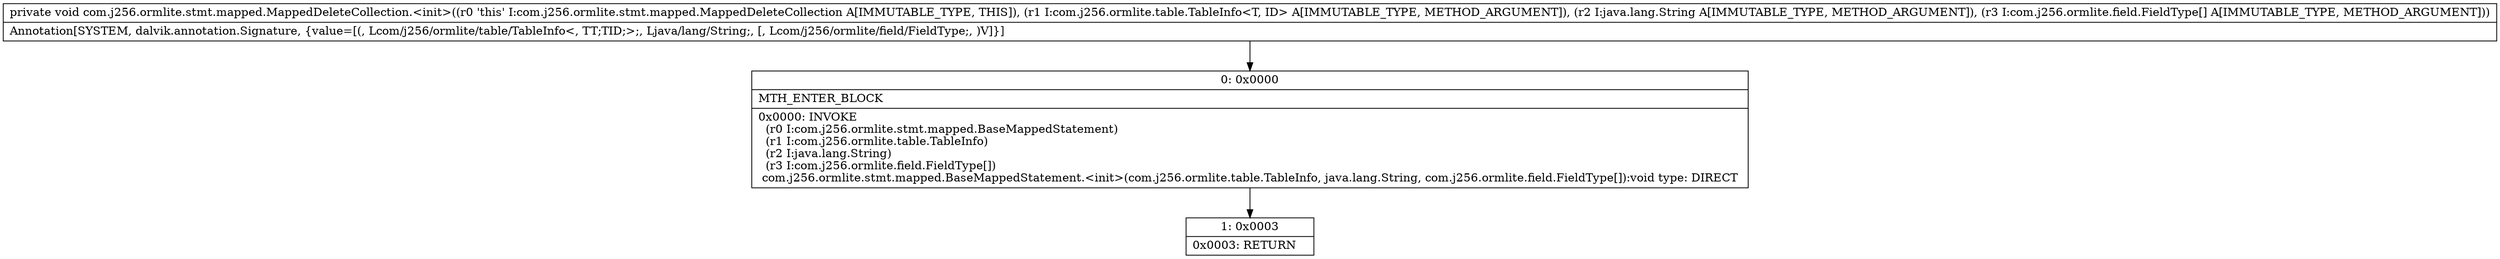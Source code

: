 digraph "CFG forcom.j256.ormlite.stmt.mapped.MappedDeleteCollection.\<init\>(Lcom\/j256\/ormlite\/table\/TableInfo;Ljava\/lang\/String;[Lcom\/j256\/ormlite\/field\/FieldType;)V" {
Node_0 [shape=record,label="{0\:\ 0x0000|MTH_ENTER_BLOCK\l|0x0000: INVOKE  \l  (r0 I:com.j256.ormlite.stmt.mapped.BaseMappedStatement)\l  (r1 I:com.j256.ormlite.table.TableInfo)\l  (r2 I:java.lang.String)\l  (r3 I:com.j256.ormlite.field.FieldType[])\l com.j256.ormlite.stmt.mapped.BaseMappedStatement.\<init\>(com.j256.ormlite.table.TableInfo, java.lang.String, com.j256.ormlite.field.FieldType[]):void type: DIRECT \l}"];
Node_1 [shape=record,label="{1\:\ 0x0003|0x0003: RETURN   \l}"];
MethodNode[shape=record,label="{private void com.j256.ormlite.stmt.mapped.MappedDeleteCollection.\<init\>((r0 'this' I:com.j256.ormlite.stmt.mapped.MappedDeleteCollection A[IMMUTABLE_TYPE, THIS]), (r1 I:com.j256.ormlite.table.TableInfo\<T, ID\> A[IMMUTABLE_TYPE, METHOD_ARGUMENT]), (r2 I:java.lang.String A[IMMUTABLE_TYPE, METHOD_ARGUMENT]), (r3 I:com.j256.ormlite.field.FieldType[] A[IMMUTABLE_TYPE, METHOD_ARGUMENT]))  | Annotation[SYSTEM, dalvik.annotation.Signature, \{value=[(, Lcom\/j256\/ormlite\/table\/TableInfo\<, TT;TID;\>;, Ljava\/lang\/String;, [, Lcom\/j256\/ormlite\/field\/FieldType;, )V]\}]\l}"];
MethodNode -> Node_0;
Node_0 -> Node_1;
}

